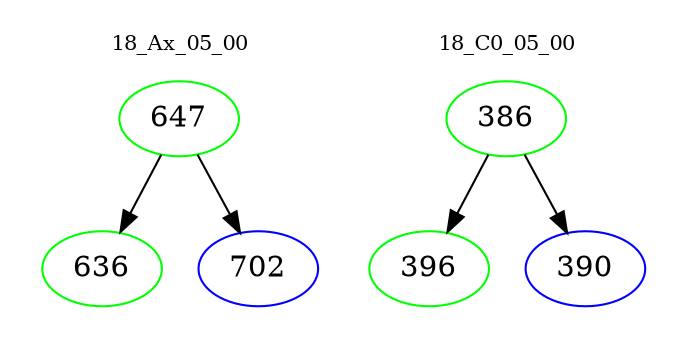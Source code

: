 digraph{
subgraph cluster_0 {
color = white
label = "18_Ax_05_00";
fontsize=10;
T0_647 [label="647", color="green"]
T0_647 -> T0_636 [color="black"]
T0_636 [label="636", color="green"]
T0_647 -> T0_702 [color="black"]
T0_702 [label="702", color="blue"]
}
subgraph cluster_1 {
color = white
label = "18_C0_05_00";
fontsize=10;
T1_386 [label="386", color="green"]
T1_386 -> T1_396 [color="black"]
T1_396 [label="396", color="green"]
T1_386 -> T1_390 [color="black"]
T1_390 [label="390", color="blue"]
}
}
